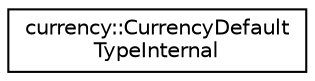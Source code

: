 digraph "Graphical Class Hierarchy"
{
 // LATEX_PDF_SIZE
  edge [fontname="Helvetica",fontsize="10",labelfontname="Helvetica",labelfontsize="10"];
  node [fontname="Helvetica",fontsize="10",shape=record];
  rankdir="LR";
  Node0 [label="currency::CurrencyDefault\lTypeInternal",height=0.2,width=0.4,color="black", fillcolor="white", style="filled",URL="$classcurrency_1_1CurrencyDefaultTypeInternal.html",tooltip=" "];
}
